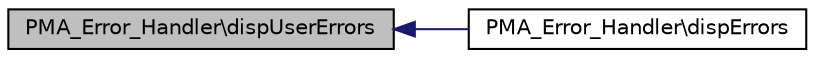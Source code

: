 digraph G
{
  edge [fontname="Helvetica",fontsize="10",labelfontname="Helvetica",labelfontsize="10"];
  node [fontname="Helvetica",fontsize="10",shape=record];
  rankdir="LR";
  Node1 [label="PMA_Error_Handler\\dispUserErrors",height=0.2,width=0.4,color="black", fillcolor="grey75", style="filled" fontcolor="black"];
  Node1 -> Node2 [dir="back",color="midnightblue",fontsize="10",style="solid",fontname="Helvetica"];
  Node2 [label="PMA_Error_Handler\\dispErrors",height=0.2,width=0.4,color="black", fillcolor="white", style="filled",URL="$classPMA__Error__Handler.html#a4a05f66e286aba15fb4cf9aece41f72d",tooltip="display errors not displayed"];
}
